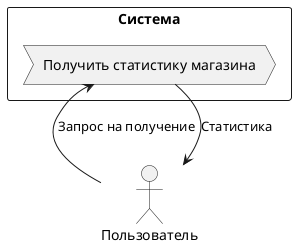 @startuml
skinparam defaultTextAlignment center

actor "Пользователь" as User
rectangle "Система" {
    process "Получить статистику магазина" as Process
}

User -> Process : Запрос на получение
Process --> User : Статистика
@enduml